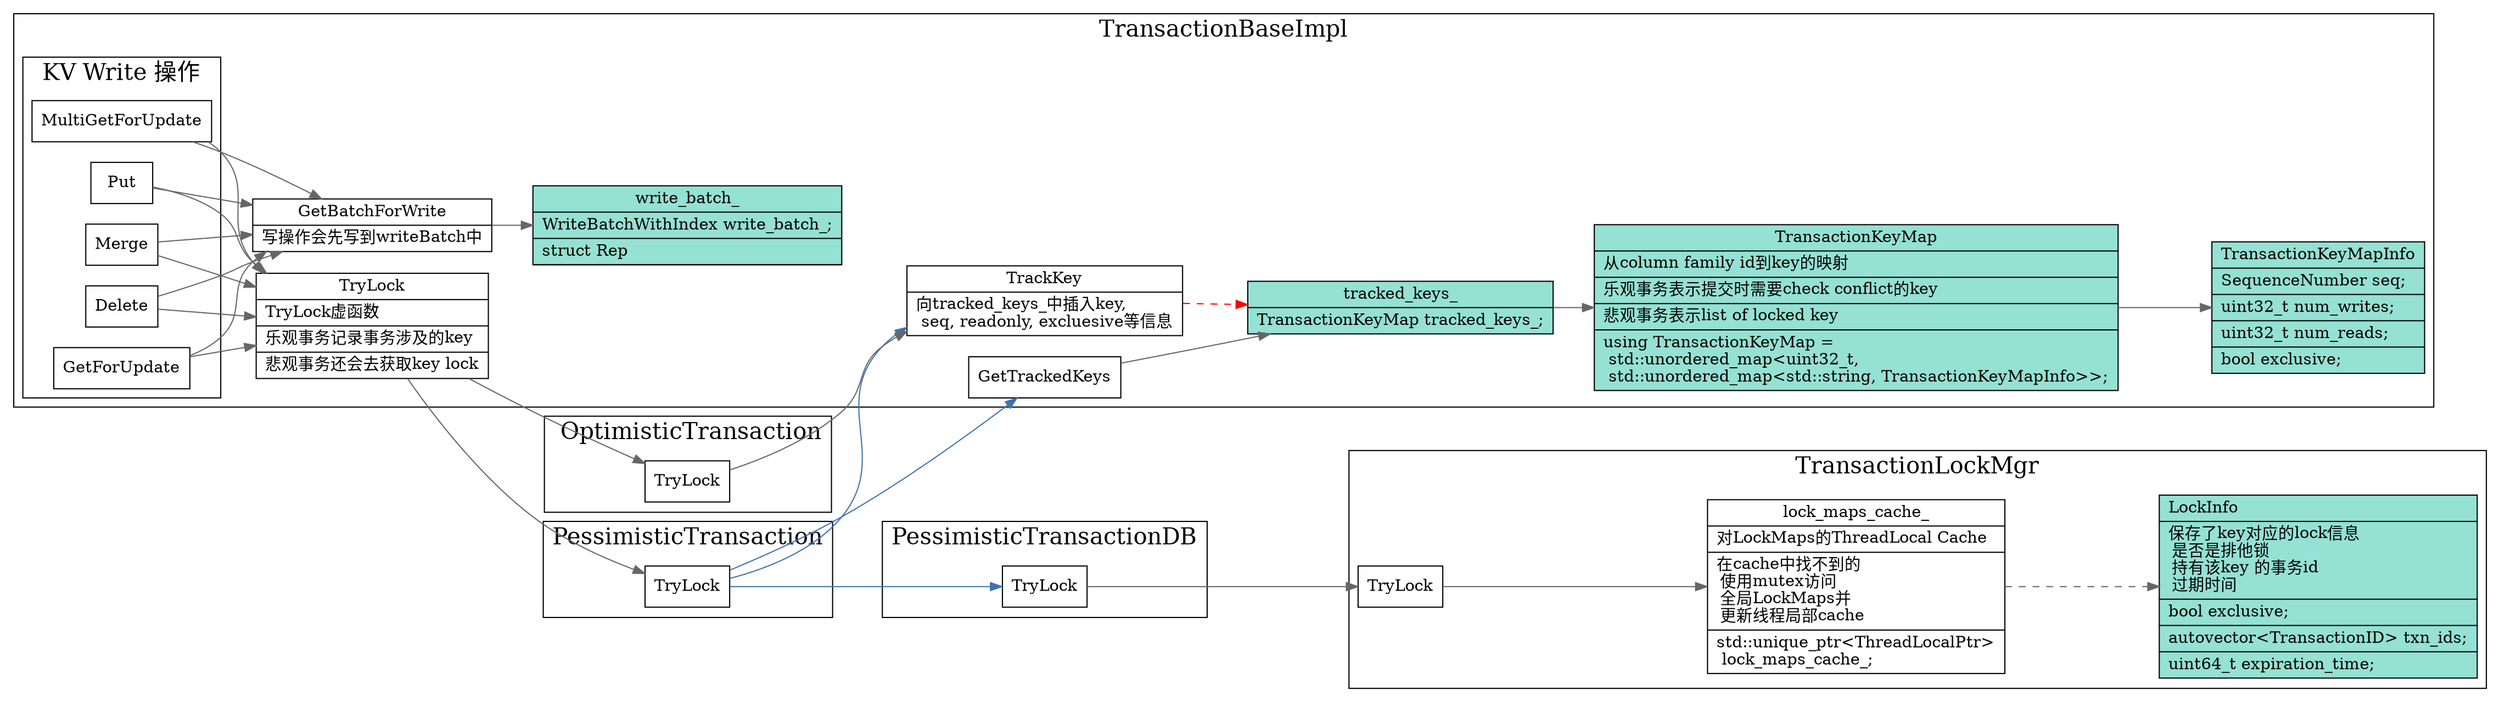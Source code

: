 digraph track_key {
  node[shape=box];
  edge[color=gray40];
  newrank=true;
  rankdir=LR;

  subgraph cluster_TransactionBaseImpl {
    graph[label="TransactionBaseImpl";fontsize=20;];
    GetTrackedKeys -> tracked_keys_;
    TrackKey[
      shape="record"
      label="{{
        TrackKey|
        向tracked_keys_中插入key,\l
        seq, readonly, excluesive等信息\l
      }}"
    ];
    TrackKey -> tracked_keys_[color=red;style=dashed];

    tracked_keys_[
      shape="record"
      fillcolor="#95e1d3"
      style=filled;
      label="{{
        tracked_keys_|
          TransactionKeyMap tracked_keys_;
      }}"
    ];

    tracked_keys_ -> TransactionKeyMap;
    TransactionKeyMap[
      shape="record"
      fillcolor="#95e1d3"
      style=filled;
      label="{{
        TransactionKeyMap|
          从column family id到key的映射\l|
          乐观事务表示提交时需要check conflict的key\l|
          悲观事务表示list of locked key\l|
          using TransactionKeyMap =\l
          std::unordered_map\<uint32_t,\l
          std::unordered_map\<std::string, TransactionKeyMapInfo\>\>;
      }}"
    ];
    TransactionKeyMap -> TransactionKeyMapInfo;

    TransactionKeyMapInfo[
      shape="record"
      fillcolor="#95e1d3"
      style=filled;
      label="{{
        TransactionKeyMapInfo|
          SequenceNumber seq;\l|
          uint32_t num_writes;\l|
          uint32_t num_reads;\l|
          bool exclusive;\l
      }}"
    ];
    TransactionBaseImpl_TryLock[
      shape="record"
      label="{{
        TryLock|
        TryLock虚函数\l|
        乐观事务记录事务涉及的key\l|
        悲观事务还会去获取key lock\l
      }}"
    ];
    subgraph cluster_KvOperation {
      graph[label="KV Write 操作";fontsize=20;];
      GetForUpdate;
      MultiGetForUpdate;
      Put;
      Merge;
      Delete;
    }

    {
      GetForUpdate;
      MultiGetForUpdate;
      Put;
      Merge;
      Delete;
    } -> {
      TransactionBaseImpl_TryLock;
      GetBatchForWrite;
    }

    GetBatchForWrite -> write_batch_;
    GetBatchForWrite[
      shape="record"
      label="{{
        GetBatchForWrite|
        写操作会先写到writeBatch中
      }}"
    ];
    write_batch_[
      shape="record";
      fillcolor="#95e1d3"
      style=filled;
      label="{{
        write_batch_|
          WriteBatchWithIndex write_batch_;\l|
          struct Rep\l|
          std::unique_ptr<Rep> rep;\l
      }}"
    ];
  }
  TransactionBaseImpl_TryLock -> {
    PessimisticTransaction_TryLock;
    OptimisticTransaction_TryLock;
  }

  subgraph cluster_OptimisticTransaction {
    graph[label=" OptimisticTransaction";fontsize=20;];
    OptimisticTransaction_TryLock -> TrackKey;
    OptimisticTransaction_TryLock[
      shape="record"
      label="{{
        TryLock
      }}"
    ];
  }

  subgraph cluster_TransactionLockMgr {
    graph[label="TransactionLockMgr";fontsize=20;];
    TransactionLockMgr_TryLock[
      shape="record"
      label="{{
        TryLock
      }}"
    ];
    TransactionLockMgr_TryLock -> lock_maps_cache_;
    lock_maps_cache_ -> LockInfo[style=dashed];
    lock_maps_cache_[
      shape="record";
      label="{{
        lock_maps_cache_|
          对LockMaps的ThreadLocal Cache\l|
          在cache中找不到的\l 
          使用mutex访问\l
          全局LockMaps并\l 
          更新线程局部cache\l|
          std::unique_ptr\<ThreadLocalPtr\>\l lock_maps_cache_;\l
      }}";
    ];
    LockInfo[
      shape="record"
      fillcolor="#95e1d3"
      style=filled;
        label="{{
          LockInfo\l|
          保存了key对应的lock信息\l
          是否是排他锁\l 
          持有该key 的事务id\l 
          过期时间\l|
            bool exclusive;\l|
            autovector\<TransactionID\> txn_ids;\l|
            uint64_t expiration_time;\l
        }}"
    ];
  } // end of TransactionLockMgr

  subgraph cluster_PessimisticTransactionDB {
    graph[label="PessimisticTransactionDB";fontsize=20;];
    PessimisticTransactionDB_TryLock[
      shape="record"
      label="{{
        TryLock
      }}"
    ];
    PessimisticTransactionDB_TryLock -> TransactionLockMgr_TryLock;
    
  }

  subgraph cluster_PessimisticTransaction {
    graph[label="PessimisticTransaction";fontsize=20;];
    PessimisticTransaction_TryLock -> {
      GetTrackedKeys;
      PessimisticTransactionDB_TryLock;
      TrackKey;
    }[color="#3f72af"];

    PessimisticTransaction_TryLock[
      shape="record"
      label="{{
        TryLock
      }}"
    ];
  }
}
